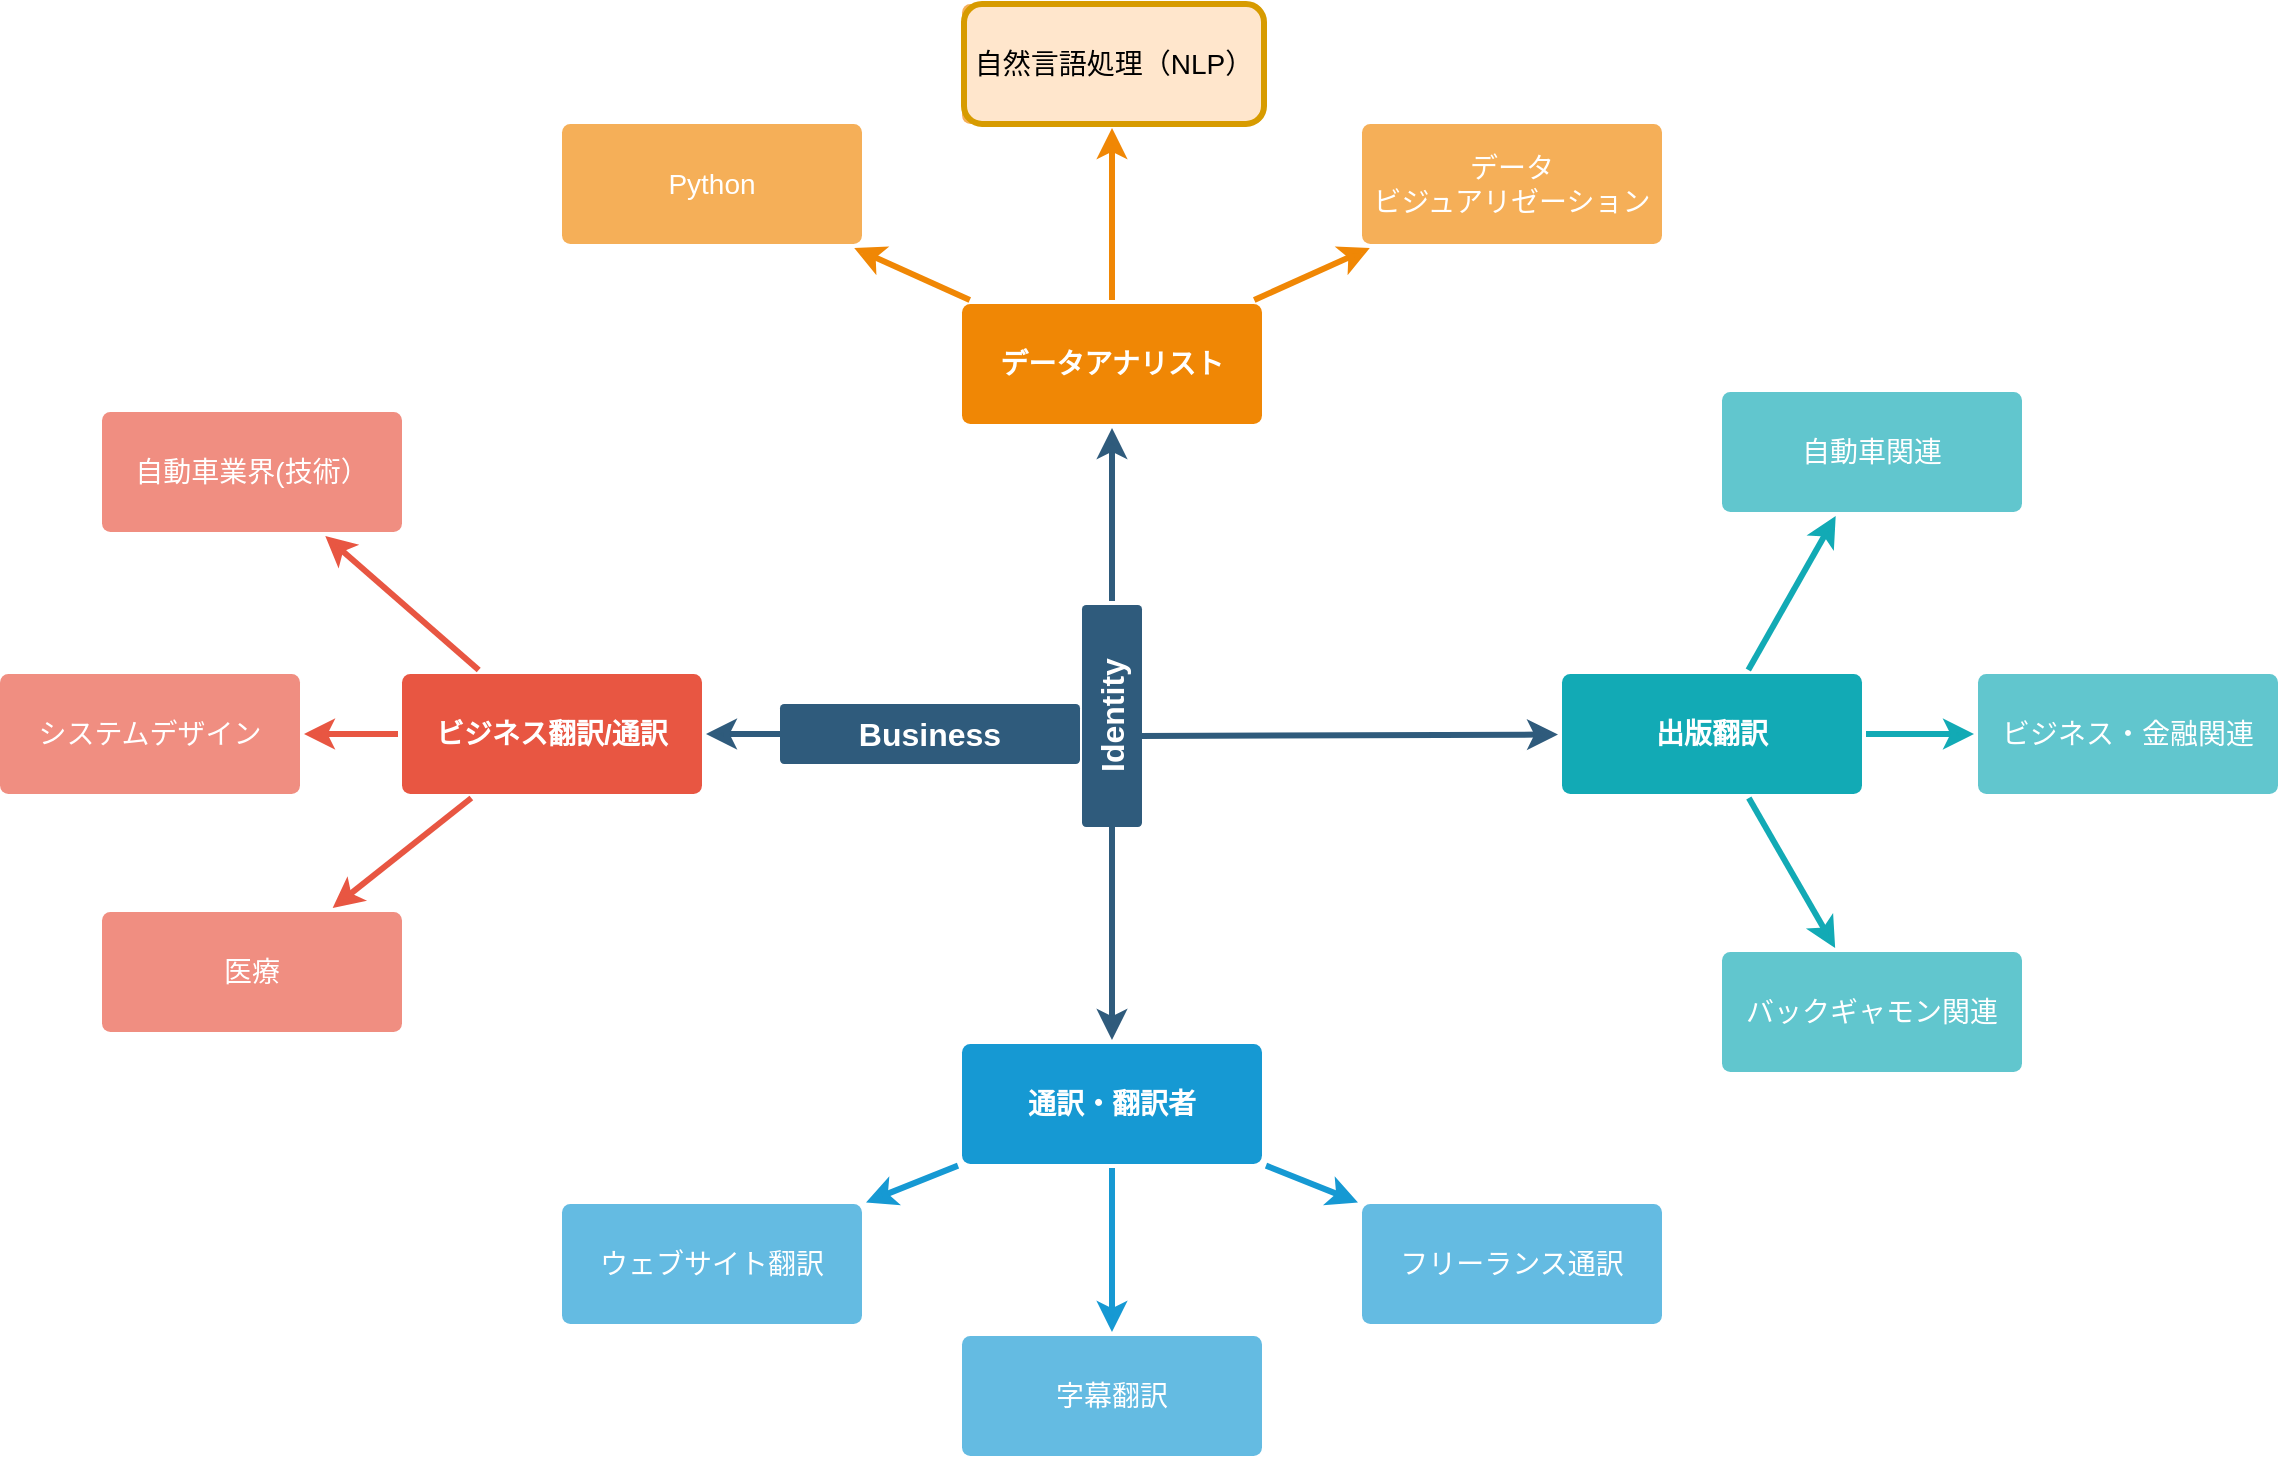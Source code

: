 <mxfile version="17.1.3" type="github">
  <diagram id="dYXV0NQMUeXWBEecZLli" name="Page-1">
    <mxGraphModel dx="1422" dy="785" grid="0" gridSize="10" guides="1" tooltips="1" connect="1" arrows="1" fold="1" page="0" pageScale="1" pageWidth="850" pageHeight="1100" math="0" shadow="0">
      <root>
        <mxCell id="0" />
        <mxCell id="1" parent="0" />
        <mxCell id="RMa7GaQTU-wmoHi6-1Ei-1" value="" style="edgeStyle=none;rounded=0;jumpStyle=none;html=1;shadow=0;labelBackgroundColor=none;startArrow=none;startFill=0;endArrow=classic;endFill=1;jettySize=auto;orthogonalLoop=1;strokeColor=#2F5B7C;strokeWidth=3;fontFamily=Helvetica;fontSize=16;fontColor=#23445D;spacing=5;exitX=1;exitY=0.5;exitDx=0;exitDy=0;" edge="1" parent="1" source="RMa7GaQTU-wmoHi6-1Ei-41" target="RMa7GaQTU-wmoHi6-1Ei-20">
          <mxGeometry relative="1" as="geometry">
            <mxPoint x="576" y="287.5" as="sourcePoint" />
          </mxGeometry>
        </mxCell>
        <mxCell id="RMa7GaQTU-wmoHi6-1Ei-2" value="" style="edgeStyle=none;rounded=0;jumpStyle=none;html=1;shadow=0;labelBackgroundColor=none;startArrow=none;startFill=0;endArrow=classic;endFill=1;jettySize=auto;orthogonalLoop=1;strokeColor=#2F5B7C;strokeWidth=3;fontFamily=Helvetica;fontSize=16;fontColor=#23445D;spacing=5;exitX=0.413;exitY=0.882;exitDx=0;exitDy=0;exitPerimeter=0;" edge="1" parent="1" source="RMa7GaQTU-wmoHi6-1Ei-41" target="RMa7GaQTU-wmoHi6-1Ei-27">
          <mxGeometry relative="1" as="geometry">
            <mxPoint x="653" y="385" as="sourcePoint" />
          </mxGeometry>
        </mxCell>
        <mxCell id="RMa7GaQTU-wmoHi6-1Ei-3" value="" style="edgeStyle=none;rounded=0;jumpStyle=none;html=1;shadow=0;labelBackgroundColor=none;startArrow=none;startFill=0;endArrow=classic;endFill=1;jettySize=auto;orthogonalLoop=1;strokeColor=#2F5B7C;strokeWidth=3;fontFamily=Helvetica;fontSize=16;fontColor=#23445D;spacing=5;" edge="1" parent="1" target="RMa7GaQTU-wmoHi6-1Ei-16">
          <mxGeometry relative="1" as="geometry">
            <mxPoint x="576" y="402.5" as="sourcePoint" />
          </mxGeometry>
        </mxCell>
        <mxCell id="RMa7GaQTU-wmoHi6-1Ei-4" value="" style="edgeStyle=none;rounded=0;jumpStyle=none;html=1;shadow=0;labelBackgroundColor=none;startArrow=none;startFill=0;endArrow=classic;endFill=1;jettySize=auto;orthogonalLoop=1;strokeColor=#2F5B7C;strokeWidth=3;fontFamily=Helvetica;fontSize=16;fontColor=#23445D;spacing=5;" edge="1" parent="1" target="RMa7GaQTU-wmoHi6-1Ei-9">
          <mxGeometry relative="1" as="geometry">
            <mxPoint x="499" y="385" as="sourcePoint" />
          </mxGeometry>
        </mxCell>
        <mxCell id="RMa7GaQTU-wmoHi6-1Ei-6" value="" style="edgeStyle=none;rounded=1;jumpStyle=none;html=1;shadow=0;labelBackgroundColor=none;startArrow=none;startFill=0;jettySize=auto;orthogonalLoop=1;strokeColor=#E85642;strokeWidth=3;fontFamily=Helvetica;fontSize=14;fontColor=#FFFFFF;spacing=5;fontStyle=1;fillColor=#b0e3e6;" edge="1" parent="1" source="RMa7GaQTU-wmoHi6-1Ei-9" target="RMa7GaQTU-wmoHi6-1Ei-12">
          <mxGeometry relative="1" as="geometry" />
        </mxCell>
        <mxCell id="RMa7GaQTU-wmoHi6-1Ei-7" value="" style="edgeStyle=none;rounded=1;jumpStyle=none;html=1;shadow=0;labelBackgroundColor=none;startArrow=none;startFill=0;jettySize=auto;orthogonalLoop=1;strokeColor=#E85642;strokeWidth=3;fontFamily=Helvetica;fontSize=14;fontColor=#FFFFFF;spacing=5;fontStyle=1;fillColor=#b0e3e6;" edge="1" parent="1" source="RMa7GaQTU-wmoHi6-1Ei-9" target="RMa7GaQTU-wmoHi6-1Ei-11">
          <mxGeometry relative="1" as="geometry" />
        </mxCell>
        <mxCell id="RMa7GaQTU-wmoHi6-1Ei-8" value="" style="edgeStyle=none;rounded=1;jumpStyle=none;html=1;shadow=0;labelBackgroundColor=none;startArrow=none;startFill=0;jettySize=auto;orthogonalLoop=1;strokeColor=#E85642;strokeWidth=3;fontFamily=Helvetica;fontSize=14;fontColor=#FFFFFF;spacing=5;fontStyle=1;fillColor=#b0e3e6;" edge="1" parent="1" source="RMa7GaQTU-wmoHi6-1Ei-9" target="RMa7GaQTU-wmoHi6-1Ei-10">
          <mxGeometry relative="1" as="geometry" />
        </mxCell>
        <mxCell id="RMa7GaQTU-wmoHi6-1Ei-9" value="ビジネス翻訳/通訳" style="rounded=1;whiteSpace=wrap;html=1;shadow=0;labelBackgroundColor=none;strokeColor=none;strokeWidth=3;fillColor=#e85642;fontFamily=Helvetica;fontSize=14;fontColor=#FFFFFF;align=center;spacing=5;fontStyle=1;arcSize=7;perimeterSpacing=2;" vertex="1" parent="1">
          <mxGeometry x="221" y="355" width="150" height="60" as="geometry" />
        </mxCell>
        <mxCell id="RMa7GaQTU-wmoHi6-1Ei-10" value="医療" style="rounded=1;whiteSpace=wrap;html=1;shadow=0;labelBackgroundColor=none;strokeColor=none;strokeWidth=3;fillColor=#f08e81;fontFamily=Helvetica;fontSize=14;fontColor=#FFFFFF;align=center;spacing=5;fontStyle=0;arcSize=7;perimeterSpacing=2;" vertex="1" parent="1">
          <mxGeometry x="71" y="474" width="150" height="60" as="geometry" />
        </mxCell>
        <mxCell id="RMa7GaQTU-wmoHi6-1Ei-11" value="システムデザイン" style="rounded=1;whiteSpace=wrap;html=1;shadow=0;labelBackgroundColor=none;strokeColor=none;strokeWidth=3;fillColor=#f08e81;fontFamily=Helvetica;fontSize=14;fontColor=#FFFFFF;align=center;spacing=5;fontStyle=0;arcSize=7;perimeterSpacing=2;" vertex="1" parent="1">
          <mxGeometry x="20" y="355" width="150" height="60" as="geometry" />
        </mxCell>
        <mxCell id="RMa7GaQTU-wmoHi6-1Ei-12" value="自動車業界(技術）" style="rounded=1;whiteSpace=wrap;html=1;shadow=0;labelBackgroundColor=none;strokeColor=none;strokeWidth=3;fillColor=#f08e81;fontFamily=Helvetica;fontSize=14;fontColor=#FFFFFF;align=center;spacing=5;fontStyle=0;arcSize=7;perimeterSpacing=2;" vertex="1" parent="1">
          <mxGeometry x="71" y="224" width="150" height="60" as="geometry" />
        </mxCell>
        <mxCell id="RMa7GaQTU-wmoHi6-1Ei-13" value="" style="edgeStyle=none;rounded=0;jumpStyle=none;html=1;shadow=0;labelBackgroundColor=none;startArrow=none;startFill=0;endArrow=classic;endFill=1;jettySize=auto;orthogonalLoop=1;strokeColor=#1699D3;strokeWidth=3;fontFamily=Helvetica;fontSize=14;fontColor=#FFFFFF;spacing=5;" edge="1" parent="1" source="RMa7GaQTU-wmoHi6-1Ei-16" target="RMa7GaQTU-wmoHi6-1Ei-19">
          <mxGeometry relative="1" as="geometry" />
        </mxCell>
        <mxCell id="RMa7GaQTU-wmoHi6-1Ei-14" value="" style="edgeStyle=none;rounded=0;jumpStyle=none;html=1;shadow=0;labelBackgroundColor=none;startArrow=none;startFill=0;endArrow=classic;endFill=1;jettySize=auto;orthogonalLoop=1;strokeColor=#1699D3;strokeWidth=3;fontFamily=Helvetica;fontSize=14;fontColor=#FFFFFF;spacing=5;" edge="1" parent="1" source="RMa7GaQTU-wmoHi6-1Ei-16" target="RMa7GaQTU-wmoHi6-1Ei-18">
          <mxGeometry relative="1" as="geometry" />
        </mxCell>
        <mxCell id="RMa7GaQTU-wmoHi6-1Ei-15" value="" style="edgeStyle=none;rounded=0;jumpStyle=none;html=1;shadow=0;labelBackgroundColor=none;startArrow=none;startFill=0;endArrow=classic;endFill=1;jettySize=auto;orthogonalLoop=1;strokeColor=#1699D3;strokeWidth=3;fontFamily=Helvetica;fontSize=14;fontColor=#FFFFFF;spacing=5;" edge="1" parent="1" source="RMa7GaQTU-wmoHi6-1Ei-16" target="RMa7GaQTU-wmoHi6-1Ei-17">
          <mxGeometry relative="1" as="geometry" />
        </mxCell>
        <mxCell id="RMa7GaQTU-wmoHi6-1Ei-16" value="通訳・翻訳者" style="rounded=1;whiteSpace=wrap;html=1;shadow=0;labelBackgroundColor=none;strokeColor=none;strokeWidth=3;fillColor=#1699d3;fontFamily=Helvetica;fontSize=14;fontColor=#FFFFFF;align=center;spacing=5;fontStyle=1;arcSize=7;perimeterSpacing=2;" vertex="1" parent="1">
          <mxGeometry x="501" y="540" width="150" height="60" as="geometry" />
        </mxCell>
        <mxCell id="RMa7GaQTU-wmoHi6-1Ei-17" value="フリーランス通訳" style="rounded=1;whiteSpace=wrap;html=1;shadow=0;labelBackgroundColor=none;strokeColor=none;strokeWidth=3;fillColor=#64bbe2;fontFamily=Helvetica;fontSize=14;fontColor=#FFFFFF;align=center;spacing=5;arcSize=7;perimeterSpacing=2;" vertex="1" parent="1">
          <mxGeometry x="701" y="620" width="150" height="60" as="geometry" />
        </mxCell>
        <mxCell id="RMa7GaQTU-wmoHi6-1Ei-18" value="字幕翻訳" style="rounded=1;whiteSpace=wrap;html=1;shadow=0;labelBackgroundColor=none;strokeColor=none;strokeWidth=3;fillColor=#64bbe2;fontFamily=Helvetica;fontSize=14;fontColor=#FFFFFF;align=center;spacing=5;arcSize=7;perimeterSpacing=2;" vertex="1" parent="1">
          <mxGeometry x="501" y="686" width="150" height="60" as="geometry" />
        </mxCell>
        <mxCell id="RMa7GaQTU-wmoHi6-1Ei-19" value="ウェブサイト翻訳" style="rounded=1;whiteSpace=wrap;html=1;shadow=0;labelBackgroundColor=none;strokeColor=none;strokeWidth=3;fillColor=#64bbe2;fontFamily=Helvetica;fontSize=14;fontColor=#FFFFFF;align=center;spacing=5;arcSize=7;perimeterSpacing=2;" vertex="1" parent="1">
          <mxGeometry x="301" y="620" width="150" height="60" as="geometry" />
        </mxCell>
        <mxCell id="RMa7GaQTU-wmoHi6-1Ei-20" value="データアナリスト" style="rounded=1;whiteSpace=wrap;html=1;shadow=0;labelBackgroundColor=none;strokeColor=none;strokeWidth=3;fillColor=#F08705;fontFamily=Helvetica;fontSize=14;fontColor=#FFFFFF;align=center;spacing=5;fontStyle=1;arcSize=7;perimeterSpacing=2;" vertex="1" parent="1">
          <mxGeometry x="501" y="170" width="150" height="60" as="geometry" />
        </mxCell>
        <mxCell id="RMa7GaQTU-wmoHi6-1Ei-21" value="データ&lt;br&gt;ビジュアリゼーション" style="rounded=1;whiteSpace=wrap;html=1;shadow=0;labelBackgroundColor=none;strokeColor=none;strokeWidth=3;fillColor=#f5af58;fontFamily=Helvetica;fontSize=14;fontColor=#FFFFFF;align=center;spacing=5;arcSize=7;perimeterSpacing=2;" vertex="1" parent="1">
          <mxGeometry x="701" y="80" width="150" height="60" as="geometry" />
        </mxCell>
        <mxCell id="RMa7GaQTU-wmoHi6-1Ei-22" value="" style="edgeStyle=none;rounded=0;jumpStyle=none;html=1;shadow=0;labelBackgroundColor=none;startArrow=none;startFill=0;endArrow=classic;endFill=1;jettySize=auto;orthogonalLoop=1;strokeColor=#F08705;strokeWidth=3;fontFamily=Helvetica;fontSize=14;fontColor=#FFFFFF;spacing=5;" edge="1" parent="1" source="RMa7GaQTU-wmoHi6-1Ei-20" target="RMa7GaQTU-wmoHi6-1Ei-21">
          <mxGeometry relative="1" as="geometry" />
        </mxCell>
        <mxCell id="RMa7GaQTU-wmoHi6-1Ei-23" value="Instruments" style="rounded=1;whiteSpace=wrap;html=1;shadow=0;labelBackgroundColor=none;strokeColor=none;strokeWidth=3;fillColor=#f5af58;fontFamily=Helvetica;fontSize=14;fontColor=#FFFFFF;align=center;spacing=5;arcSize=7;perimeterSpacing=2;" vertex="1" parent="1">
          <mxGeometry x="501" y="20" width="150" height="60" as="geometry" />
        </mxCell>
        <mxCell id="RMa7GaQTU-wmoHi6-1Ei-24" value="" style="edgeStyle=none;rounded=0;jumpStyle=none;html=1;shadow=0;labelBackgroundColor=none;startArrow=none;startFill=0;endArrow=classic;endFill=1;jettySize=auto;orthogonalLoop=1;strokeColor=#F08705;strokeWidth=3;fontFamily=Helvetica;fontSize=14;fontColor=#FFFFFF;spacing=5;" edge="1" parent="1" source="RMa7GaQTU-wmoHi6-1Ei-20" target="RMa7GaQTU-wmoHi6-1Ei-23">
          <mxGeometry relative="1" as="geometry" />
        </mxCell>
        <mxCell id="RMa7GaQTU-wmoHi6-1Ei-25" value="Python" style="rounded=1;whiteSpace=wrap;html=1;shadow=0;labelBackgroundColor=none;strokeColor=none;strokeWidth=3;fillColor=#f5af58;fontFamily=Helvetica;fontSize=14;fontColor=#FFFFFF;align=center;spacing=5;arcSize=7;perimeterSpacing=2;" vertex="1" parent="1">
          <mxGeometry x="301" y="80" width="150" height="60" as="geometry" />
        </mxCell>
        <mxCell id="RMa7GaQTU-wmoHi6-1Ei-26" value="" style="edgeStyle=none;rounded=0;jumpStyle=none;html=1;shadow=0;labelBackgroundColor=none;startArrow=none;startFill=0;endArrow=classic;endFill=1;jettySize=auto;orthogonalLoop=1;strokeColor=#F08705;strokeWidth=3;fontFamily=Helvetica;fontSize=14;fontColor=#FFFFFF;spacing=5;" edge="1" parent="1" source="RMa7GaQTU-wmoHi6-1Ei-20" target="RMa7GaQTU-wmoHi6-1Ei-25">
          <mxGeometry relative="1" as="geometry" />
        </mxCell>
        <mxCell id="RMa7GaQTU-wmoHi6-1Ei-27" value="出版翻訳" style="rounded=1;whiteSpace=wrap;html=1;shadow=0;labelBackgroundColor=none;strokeColor=none;strokeWidth=3;fillColor=#12aab5;fontFamily=Helvetica;fontSize=14;fontColor=#FFFFFF;align=center;spacing=5;fontStyle=1;arcSize=7;perimeterSpacing=2;" vertex="1" parent="1">
          <mxGeometry x="801" y="355.0" width="150" height="60" as="geometry" />
        </mxCell>
        <mxCell id="RMa7GaQTU-wmoHi6-1Ei-28" value="バックギャモン関連" style="rounded=1;whiteSpace=wrap;html=1;shadow=0;labelBackgroundColor=none;strokeColor=none;strokeWidth=3;fillColor=#61c6ce;fontFamily=Helvetica;fontSize=14;fontColor=#FFFFFF;align=center;spacing=5;fontStyle=0;arcSize=7;perimeterSpacing=2;" vertex="1" parent="1">
          <mxGeometry x="881" y="494" width="150" height="60" as="geometry" />
        </mxCell>
        <mxCell id="RMa7GaQTU-wmoHi6-1Ei-29" value="" style="edgeStyle=none;rounded=1;jumpStyle=none;html=1;shadow=0;labelBackgroundColor=none;startArrow=none;startFill=0;jettySize=auto;orthogonalLoop=1;strokeColor=#12AAB5;strokeWidth=3;fontFamily=Helvetica;fontSize=14;fontColor=#FFFFFF;spacing=5;fontStyle=1;fillColor=#b0e3e6;" edge="1" parent="1" source="RMa7GaQTU-wmoHi6-1Ei-27" target="RMa7GaQTU-wmoHi6-1Ei-28">
          <mxGeometry relative="1" as="geometry" />
        </mxCell>
        <mxCell id="RMa7GaQTU-wmoHi6-1Ei-32" value="ビジネス・金融関連" style="rounded=1;whiteSpace=wrap;html=1;shadow=0;labelBackgroundColor=none;strokeColor=none;strokeWidth=3;fillColor=#61c6ce;fontFamily=Helvetica;fontSize=14;fontColor=#FFFFFF;align=center;spacing=5;fontStyle=0;arcSize=7;perimeterSpacing=2;" vertex="1" parent="1">
          <mxGeometry x="1009" y="355" width="150" height="60" as="geometry" />
        </mxCell>
        <mxCell id="RMa7GaQTU-wmoHi6-1Ei-33" value="" style="edgeStyle=none;rounded=1;jumpStyle=none;html=1;shadow=0;labelBackgroundColor=none;startArrow=none;startFill=0;jettySize=auto;orthogonalLoop=1;strokeColor=#12AAB5;strokeWidth=3;fontFamily=Helvetica;fontSize=14;fontColor=#FFFFFF;spacing=5;fontStyle=1;fillColor=#b0e3e6;exitX=1;exitY=0.5;exitDx=0;exitDy=0;" edge="1" parent="1" source="RMa7GaQTU-wmoHi6-1Ei-27" target="RMa7GaQTU-wmoHi6-1Ei-32">
          <mxGeometry relative="1" as="geometry">
            <mxPoint x="951" y="423.633" as="sourcePoint" />
          </mxGeometry>
        </mxCell>
        <mxCell id="RMa7GaQTU-wmoHi6-1Ei-34" value="自動車関連" style="rounded=1;whiteSpace=wrap;html=1;shadow=0;labelBackgroundColor=none;strokeColor=none;strokeWidth=3;fillColor=#61c6ce;fontFamily=Helvetica;fontSize=14;fontColor=#FFFFFF;align=center;spacing=5;fontStyle=0;arcSize=7;perimeterSpacing=2;" vertex="1" parent="1">
          <mxGeometry x="881" y="214" width="150" height="60" as="geometry" />
        </mxCell>
        <mxCell id="RMa7GaQTU-wmoHi6-1Ei-35" value="" style="edgeStyle=none;rounded=1;jumpStyle=none;html=1;shadow=0;labelBackgroundColor=none;startArrow=none;startFill=0;jettySize=auto;orthogonalLoop=1;strokeColor=#12AAB5;strokeWidth=3;fontFamily=Helvetica;fontSize=14;fontColor=#FFFFFF;spacing=5;fontStyle=1;fillColor=#b0e3e6;" edge="1" parent="1" source="RMa7GaQTU-wmoHi6-1Ei-27" target="RMa7GaQTU-wmoHi6-1Ei-34">
          <mxGeometry relative="1" as="geometry" />
        </mxCell>
        <mxCell id="RMa7GaQTU-wmoHi6-1Ei-37" value="Business" style="rounded=1;whiteSpace=wrap;html=1;shadow=0;labelBackgroundColor=none;strokeColor=none;strokeWidth=3;fillColor=#2F5B7C;fontFamily=Helvetica;fontSize=16;fontColor=#FFFFFF;align=center;fontStyle=1;spacing=5;arcSize=7;perimeterSpacing=2;" vertex="1" parent="1">
          <mxGeometry x="410" y="370" width="150" height="30" as="geometry" />
        </mxCell>
        <mxCell id="RMa7GaQTU-wmoHi6-1Ei-38" value="" style="edgeStyle=none;rounded=0;jumpStyle=none;html=1;shadow=0;labelBackgroundColor=none;startArrow=none;startFill=0;endArrow=none;endFill=1;jettySize=auto;orthogonalLoop=1;strokeColor=#2F5B7C;strokeWidth=3;fontFamily=Helvetica;fontSize=16;fontColor=#23445D;spacing=5;" edge="1" parent="1">
          <mxGeometry relative="1" as="geometry">
            <mxPoint x="576" y="360" as="sourcePoint" />
            <mxPoint x="576" y="402.5" as="targetPoint" />
          </mxGeometry>
        </mxCell>
        <mxCell id="RMa7GaQTU-wmoHi6-1Ei-39" value="" style="edgeStyle=none;rounded=0;jumpStyle=none;html=1;shadow=0;labelBackgroundColor=none;startArrow=none;startFill=0;endArrow=none;endFill=1;jettySize=auto;orthogonalLoop=1;strokeColor=#2F5B7C;strokeWidth=3;fontFamily=Helvetica;fontSize=16;fontColor=#23445D;spacing=5;" edge="1" parent="1">
          <mxGeometry relative="1" as="geometry">
            <mxPoint x="576" y="380" as="sourcePoint" />
            <mxPoint x="576" y="402.5" as="targetPoint" />
          </mxGeometry>
        </mxCell>
        <mxCell id="RMa7GaQTU-wmoHi6-1Ei-40" value="" style="edgeStyle=none;rounded=0;jumpStyle=none;html=1;shadow=0;labelBackgroundColor=none;startArrow=none;startFill=0;endArrow=none;endFill=1;jettySize=auto;orthogonalLoop=1;strokeColor=#2F5B7C;strokeWidth=3;fontFamily=Helvetica;fontSize=16;fontColor=#23445D;spacing=5;" edge="1" parent="1">
          <mxGeometry relative="1" as="geometry">
            <mxPoint x="576" y="380" as="sourcePoint" />
            <mxPoint x="576" y="402.5" as="targetPoint" />
            <Array as="points">
              <mxPoint x="576" y="400" />
            </Array>
          </mxGeometry>
        </mxCell>
        <mxCell id="RMa7GaQTU-wmoHi6-1Ei-41" value="Identity" style="rounded=1;whiteSpace=wrap;html=1;shadow=0;labelBackgroundColor=none;strokeColor=none;strokeWidth=3;fillColor=#2F5B7C;fontFamily=Helvetica;fontSize=16;fontColor=#FFFFFF;align=center;fontStyle=1;spacing=5;arcSize=7;perimeterSpacing=2;rotation=-90;" vertex="1" parent="1">
          <mxGeometry x="520.5" y="361" width="111" height="30" as="geometry" />
        </mxCell>
        <mxCell id="RMa7GaQTU-wmoHi6-1Ei-42" value="自然言語処理（NLP）" style="rounded=1;whiteSpace=wrap;html=1;shadow=0;labelBackgroundColor=none;strokeColor=#d79b00;strokeWidth=3;fillColor=#ffe6cc;fontFamily=Helvetica;fontSize=14;align=center;spacing=5;fontStyle=0;arcSize=15;perimeterSpacing=2;" vertex="1" parent="1">
          <mxGeometry x="502" y="20" width="150" height="60" as="geometry" />
        </mxCell>
      </root>
    </mxGraphModel>
  </diagram>
</mxfile>
